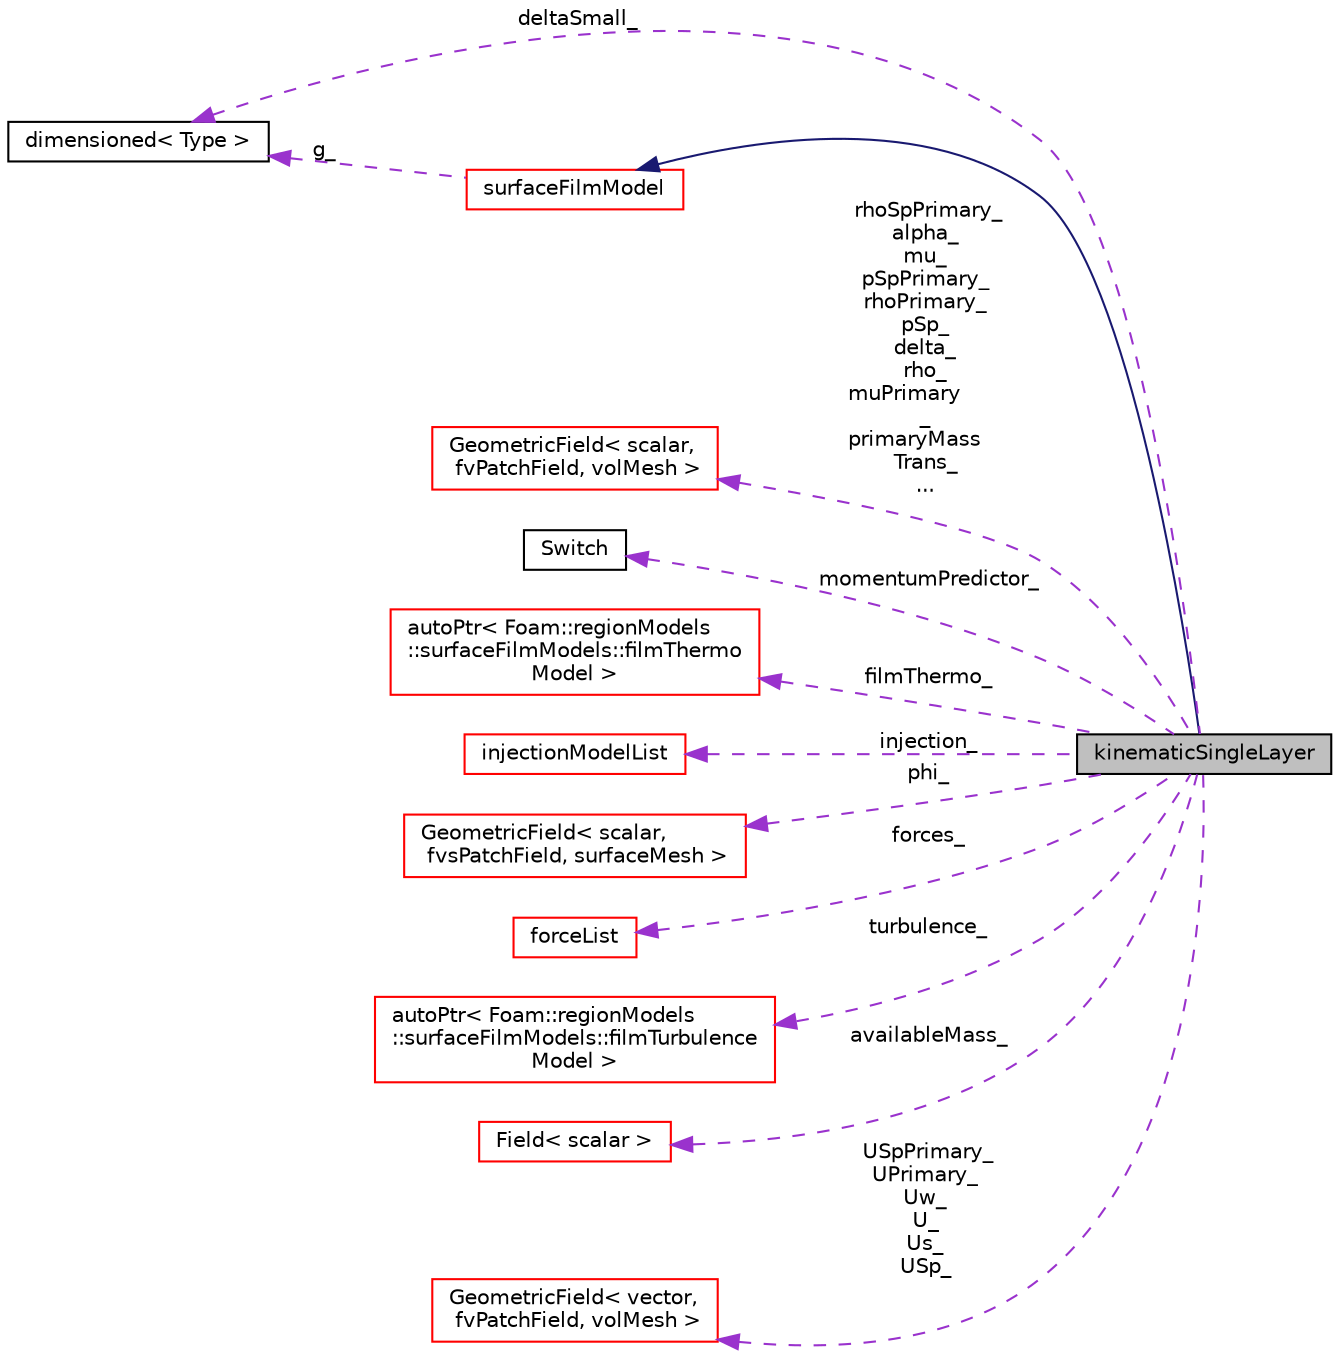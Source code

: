 digraph "kinematicSingleLayer"
{
  bgcolor="transparent";
  edge [fontname="Helvetica",fontsize="10",labelfontname="Helvetica",labelfontsize="10"];
  node [fontname="Helvetica",fontsize="10",shape=record];
  rankdir="LR";
  Node1 [label="kinematicSingleLayer",height=0.2,width=0.4,color="black", fillcolor="grey75", style="filled", fontcolor="black"];
  Node2 -> Node1 [dir="back",color="midnightblue",fontsize="10",style="solid",fontname="Helvetica"];
  Node2 [label="surfaceFilmModel",height=0.2,width=0.4,color="red",URL="$a02552.html",tooltip="Base class for surface film models. "];
  Node3 -> Node2 [dir="back",color="darkorchid3",fontsize="10",style="dashed",label=" g_" ,fontname="Helvetica"];
  Node3 [label="dimensioned\< Type \>",height=0.2,width=0.4,color="black",URL="$a00538.html",tooltip="Generic dimensioned Type class. "];
  Node4 -> Node1 [dir="back",color="darkorchid3",fontsize="10",style="dashed",label=" rhoSpPrimary_\nalpha_\nmu_\npSpPrimary_\nrhoPrimary_\npSp_\ndelta_\nrho_\nmuPrimary\l_\nprimaryMass\lTrans_\n..." ,fontname="Helvetica"];
  Node4 [label="GeometricField\< scalar,\l fvPatchField, volMesh \>",height=0.2,width=0.4,color="red",URL="$a00933.html"];
  Node5 -> Node1 [dir="back",color="darkorchid3",fontsize="10",style="dashed",label=" momentumPredictor_" ,fontname="Helvetica"];
  Node5 [label="Switch",height=0.2,width=0.4,color="black",URL="$a02591.html",tooltip="A simple wrapper around bool so that it can be read as a word: true/false, on/off, yes/no, y/n, t/f, or none. "];
  Node6 -> Node1 [dir="back",color="darkorchid3",fontsize="10",style="dashed",label=" filmThermo_" ,fontname="Helvetica"];
  Node6 [label="autoPtr\< Foam::regionModels\l::surfaceFilmModels::filmThermo\lModel \>",height=0.2,width=0.4,color="red",URL="$a00085.html"];
  Node7 -> Node1 [dir="back",color="darkorchid3",fontsize="10",style="dashed",label=" injection_" ,fontname="Helvetica"];
  Node7 [label="injectionModelList",height=0.2,width=0.4,color="red",URL="$a01117.html"];
  Node8 -> Node1 [dir="back",color="darkorchid3",fontsize="10",style="dashed",label=" phi_" ,fontname="Helvetica"];
  Node8 [label="GeometricField\< scalar,\l fvsPatchField, surfaceMesh \>",height=0.2,width=0.4,color="red",URL="$a00933.html"];
  Node3 -> Node1 [dir="back",color="darkorchid3",fontsize="10",style="dashed",label=" deltaSmall_" ,fontname="Helvetica"];
  Node9 -> Node1 [dir="back",color="darkorchid3",fontsize="10",style="dashed",label=" forces_" ,fontname="Helvetica"];
  Node9 [label="forceList",height=0.2,width=0.4,color="red",URL="$a00865.html"];
  Node10 -> Node1 [dir="back",color="darkorchid3",fontsize="10",style="dashed",label=" turbulence_" ,fontname="Helvetica"];
  Node10 [label="autoPtr\< Foam::regionModels\l::surfaceFilmModels::filmTurbulence\lModel \>",height=0.2,width=0.4,color="red",URL="$a00085.html"];
  Node11 -> Node1 [dir="back",color="darkorchid3",fontsize="10",style="dashed",label=" availableMass_" ,fontname="Helvetica"];
  Node11 [label="Field\< scalar \>",height=0.2,width=0.4,color="red",URL="$a00765.html"];
  Node12 -> Node1 [dir="back",color="darkorchid3",fontsize="10",style="dashed",label=" USpPrimary_\nUPrimary_\nUw_\nU_\nUs_\nUSp_" ,fontname="Helvetica"];
  Node12 [label="GeometricField\< vector,\l fvPatchField, volMesh \>",height=0.2,width=0.4,color="red",URL="$a00933.html"];
}
